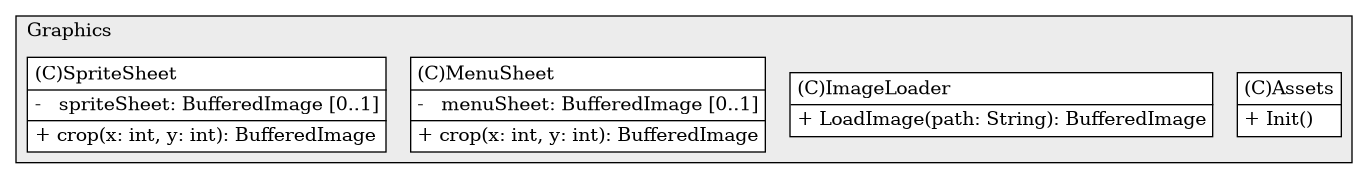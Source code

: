 @startuml

/' diagram meta data start
config=StructureConfiguration;
{
  "projectClassification": {
    "searchMode": "OpenProject", // OpenProject, AllProjects
    "includedProjects": "",
    "pathEndKeywords": "*.impl",
    "isClientPath": "",
    "isClientName": "",
    "isTestPath": "",
    "isTestName": "",
    "isMappingPath": "",
    "isMappingName": "",
    "isDataAccessPath": "",
    "isDataAccessName": "",
    "isDataStructurePath": "",
    "isDataStructureName": "",
    "isInterfaceStructuresPath": "",
    "isInterfaceStructuresName": "",
    "isEntryPointPath": "",
    "isEntryPointName": "",
    "treatFinalFieldsAsMandatory": false
  },
  "graphRestriction": {
    "classPackageExcludeFilter": "",
    "classPackageIncludeFilter": "",
    "classNameExcludeFilter": "",
    "classNameIncludeFilter": "",
    "methodNameExcludeFilter": "",
    "methodNameIncludeFilter": "",
    "removeByInheritance": "", // inheritance/annotation based filtering is done in a second step
    "removeByAnnotation": "",
    "removeByClassPackage": "", // cleanup the graph after inheritance/annotation based filtering is done
    "removeByClassName": "",
    "cutMappings": false,
    "cutEnum": true,
    "cutTests": true,
    "cutClient": true,
    "cutDataAccess": false,
    "cutInterfaceStructures": false,
    "cutDataStructures": false,
    "cutGetterAndSetter": true,
    "cutConstructors": true
  },
  "graphTraversal": {
    "forwardDepth": 6,
    "backwardDepth": 6,
    "classPackageExcludeFilter": "",
    "classPackageIncludeFilter": "",
    "classNameExcludeFilter": "",
    "classNameIncludeFilter": "",
    "methodNameExcludeFilter": "",
    "methodNameIncludeFilter": "",
    "hideMappings": false,
    "hideDataStructures": false,
    "hidePrivateMethods": true,
    "hideInterfaceCalls": true, // indirection: implementation -> interface (is hidden) -> implementation
    "onlyShowApplicationEntryPoints": false, // root node is included
    "useMethodCallsForStructureDiagram": "ForwardOnly" // ForwardOnly, BothDirections, No
  },
  "details": {
    "aggregation": "GroupByClass", // ByClass, GroupByClass, None
    "showClassGenericTypes": true,
    "showMethods": true,
    "showMethodParameterNames": true,
    "showMethodParameterTypes": true,
    "showMethodReturnType": true,
    "showPackageLevels": 2,
    "showDetailedClassStructure": true
  },
  "rootClass": "PaooGame.Graphics.Assets",
  "extensionCallbackMethod": "" // qualified.class.name#methodName - signature: public static String method(String)
}
diagram meta data end '/



digraph g {
    rankdir="TB"
    splines=polyline
    

'nodes 
subgraph cluster_165351083 { 
   	label=Graphics
	labeljust=l
	fillcolor="#ececec"
	style=filled
   
   Assets399451382[
	label=<<TABLE BORDER="1" CELLBORDER="0" CELLPADDING="4" CELLSPACING="0">
<TR><TD ALIGN="LEFT" >(C)Assets</TD></TR>
<HR/>
<TR><TD ALIGN="LEFT" >+ Init()</TD></TR>
</TABLE>>
	style=filled
	margin=0
	shape=plaintext
	fillcolor="#FFFFFF"
];

ImageLoader399451382[
	label=<<TABLE BORDER="1" CELLBORDER="0" CELLPADDING="4" CELLSPACING="0">
<TR><TD ALIGN="LEFT" >(C)ImageLoader</TD></TR>
<HR/>
<TR><TD ALIGN="LEFT" >+ LoadImage(path: String): BufferedImage</TD></TR>
</TABLE>>
	style=filled
	margin=0
	shape=plaintext
	fillcolor="#FFFFFF"
];

MenuSheet399451382[
	label=<<TABLE BORDER="1" CELLBORDER="0" CELLPADDING="4" CELLSPACING="0">
<TR><TD ALIGN="LEFT" >(C)MenuSheet</TD></TR>
<HR/>
<TR><TD ALIGN="LEFT" >-   menuSheet: BufferedImage [0..1]</TD></TR>
<HR/>
<TR><TD ALIGN="LEFT" >+ crop(x: int, y: int): BufferedImage</TD></TR>
</TABLE>>
	style=filled
	margin=0
	shape=plaintext
	fillcolor="#FFFFFF"
];

SpriteSheet399451382[
	label=<<TABLE BORDER="1" CELLBORDER="0" CELLPADDING="4" CELLSPACING="0">
<TR><TD ALIGN="LEFT" >(C)SpriteSheet</TD></TR>
<HR/>
<TR><TD ALIGN="LEFT" >-   spriteSheet: BufferedImage [0..1]</TD></TR>
<HR/>
<TR><TD ALIGN="LEFT" >+ crop(x: int, y: int): BufferedImage</TD></TR>
</TABLE>>
	style=filled
	margin=0
	shape=plaintext
	fillcolor="#FFFFFF"
];
} 

'edges    

    
}
@enduml